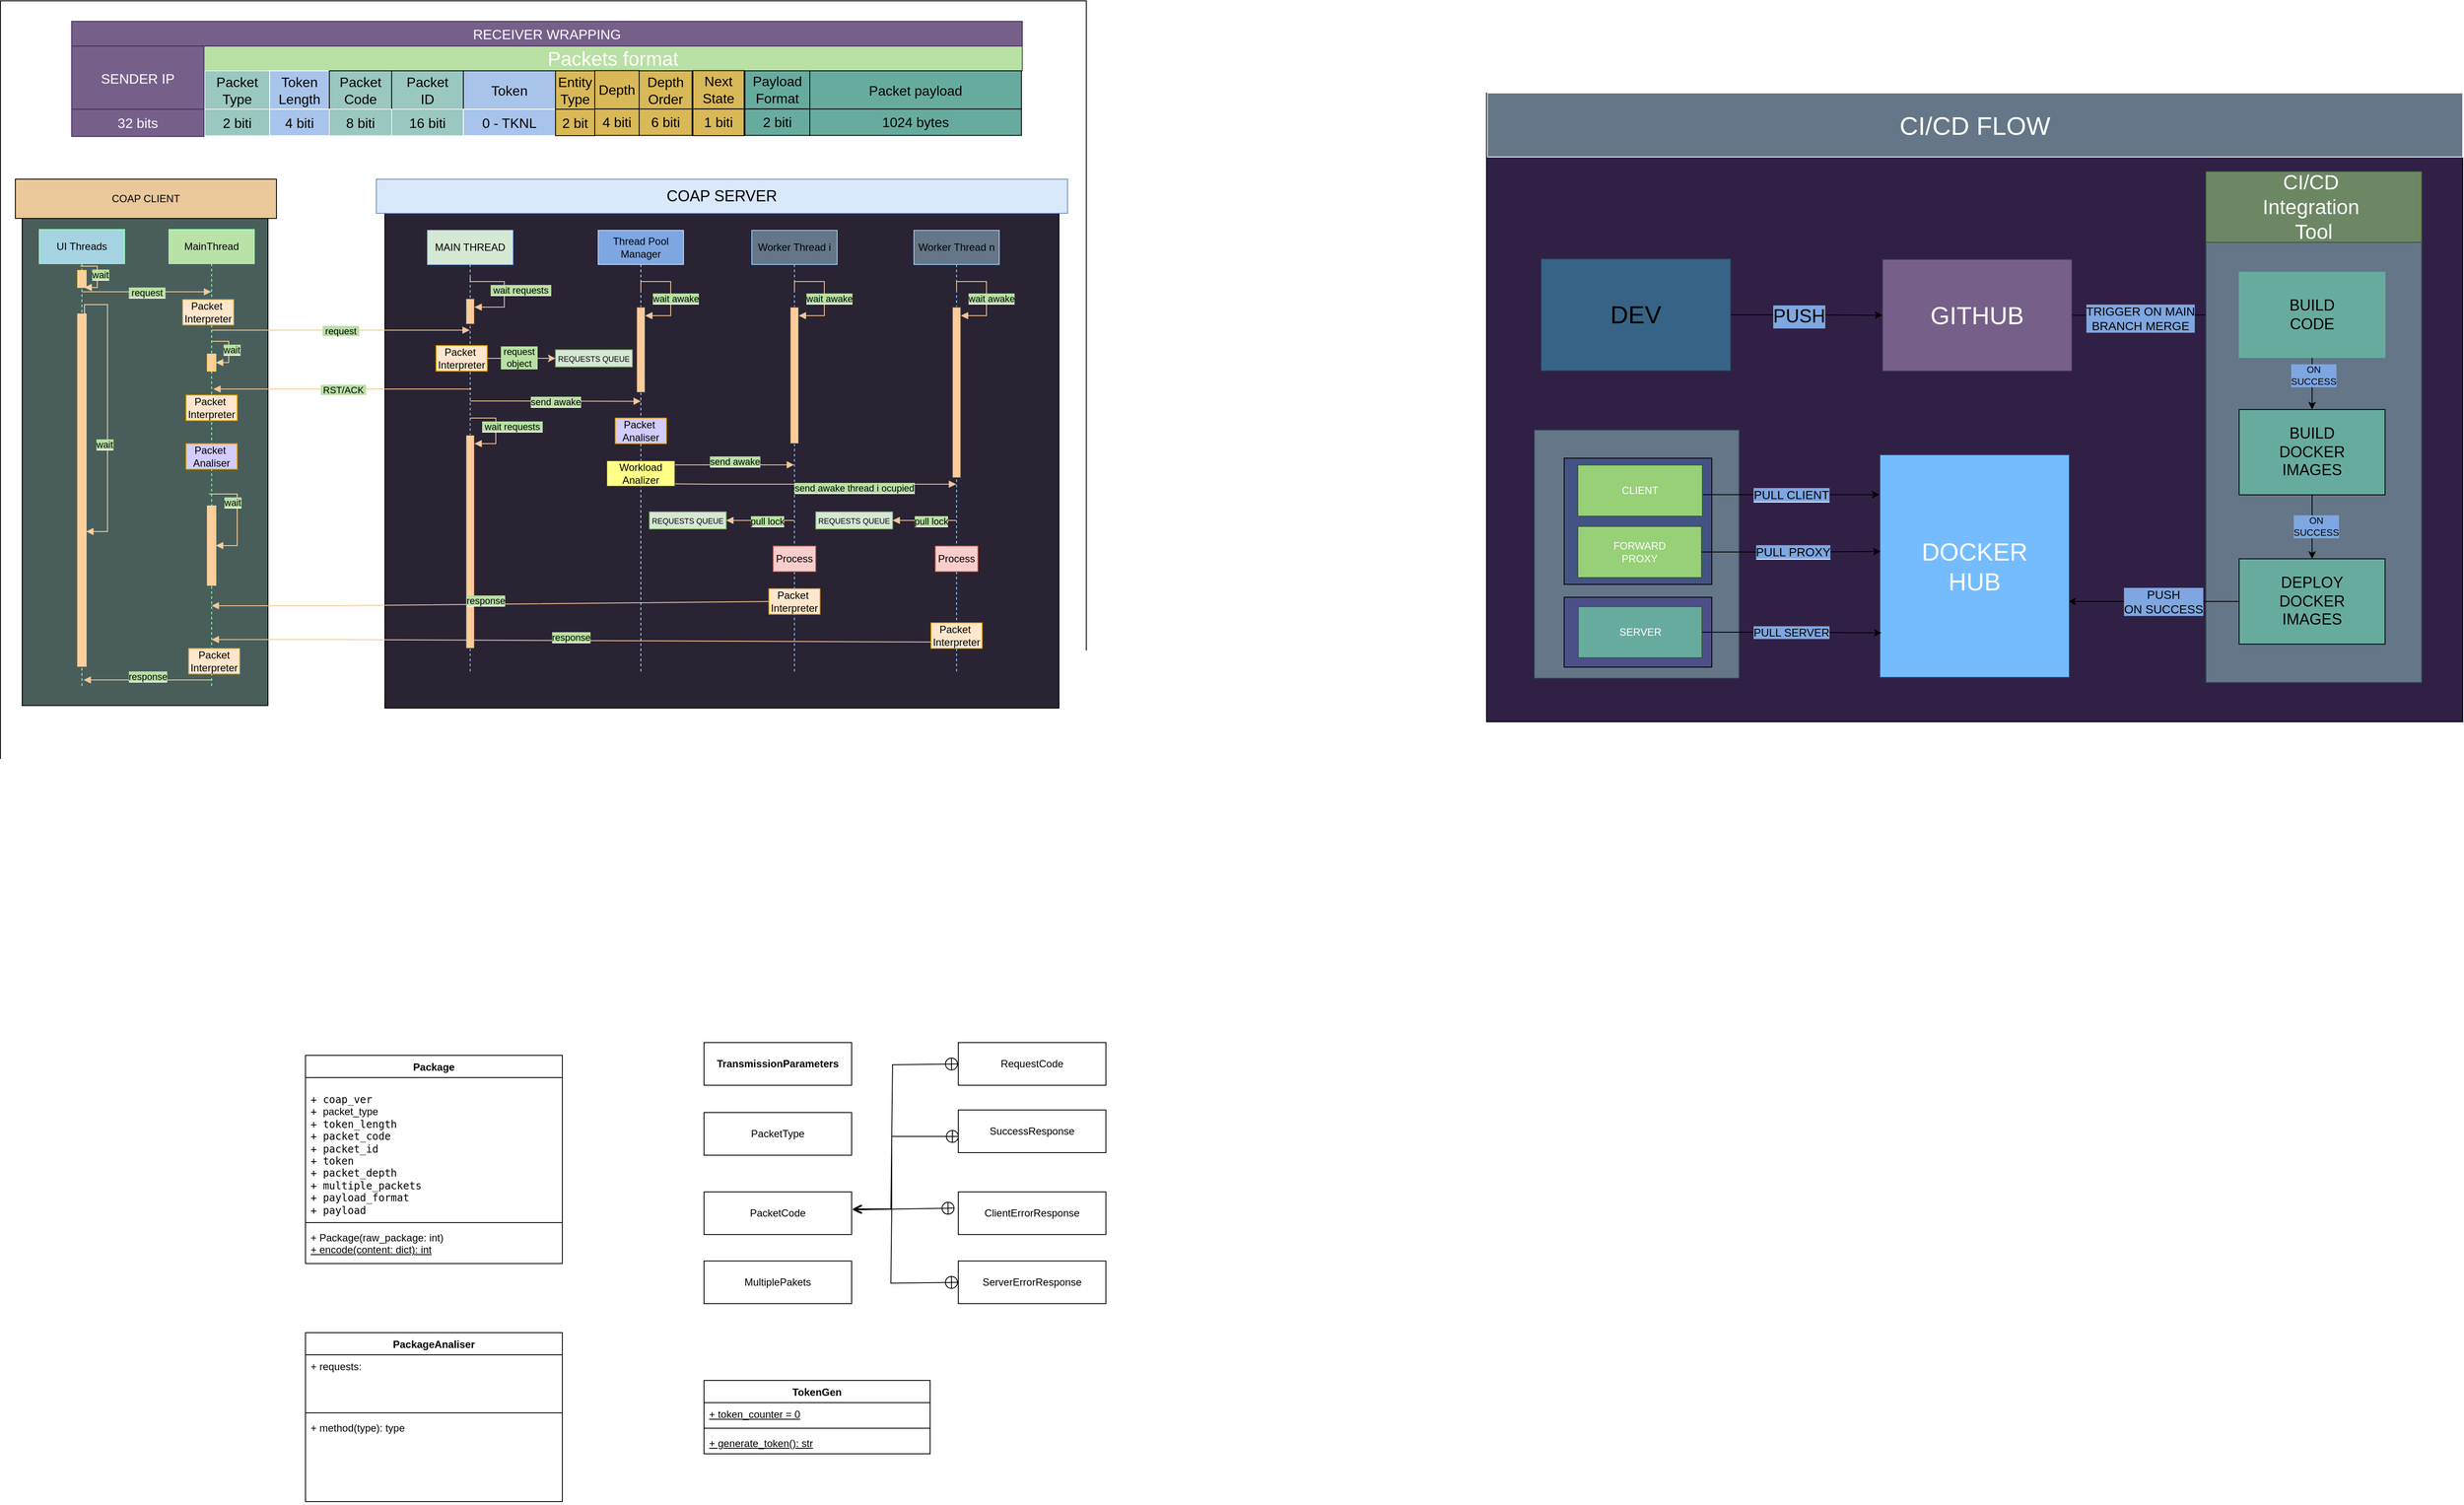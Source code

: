 <mxfile version="22.1.2" type="device">
  <diagram name="Page-1" id="2YBvvXClWsGukQMizWep">
    <mxGraphModel dx="2284" dy="1933" grid="0" gridSize="10" guides="1" tooltips="1" connect="1" arrows="1" fold="1" page="1" pageScale="1" pageWidth="850" pageHeight="1100" math="0" shadow="0">
      <root>
        <mxCell id="0" />
        <mxCell id="1" parent="0" />
        <mxCell id="6kbEfd7pB--qjmriXDOf-19" value="" style="rounded=0;whiteSpace=wrap;html=1;" parent="1" vertex="1">
          <mxGeometry x="-314.5" y="-96" width="1272.5" height="889" as="geometry" />
        </mxCell>
        <mxCell id="bfkDFO_SThVbLGaq-HxU-64" value="" style="html=1;whiteSpace=wrap;fillColor=#495E5B;" parent="1" vertex="1">
          <mxGeometry x="-289" y="153" width="288" height="577" as="geometry" />
        </mxCell>
        <mxCell id="bfkDFO_SThVbLGaq-HxU-4" value="" style="rounded=0;whiteSpace=wrap;html=1;fillColor=#2A2333;strokeColor=default;" parent="1" vertex="1">
          <mxGeometry x="136" y="113" width="790" height="620" as="geometry" />
        </mxCell>
        <mxCell id="bfkDFO_SThVbLGaq-HxU-5" value="&lt;font color=&quot;#030303&quot; style=&quot;font-size: 18px;&quot;&gt;COAP SERVER&lt;/font&gt;" style="rounded=0;whiteSpace=wrap;html=1;fillColor=#dae8fc;strokeColor=#6c8ebf;" parent="1" vertex="1">
          <mxGeometry x="126" y="113" width="810" height="40" as="geometry" />
        </mxCell>
        <mxCell id="bfkDFO_SThVbLGaq-HxU-9" value="MAIN THREAD" style="shape=umlLifeline;perimeter=lifelinePerimeter;whiteSpace=wrap;html=1;container=1;dropTarget=0;collapsible=0;recursiveResize=0;outlineConnect=0;portConstraint=eastwest;newEdgeStyle={&quot;curved&quot;:0,&quot;rounded&quot;:0};fillColor=#D5E8D4;strokeColor=#95CCFF;fontColor=#000000;" parent="1" vertex="1">
          <mxGeometry x="186" y="173" width="100" height="520" as="geometry" />
        </mxCell>
        <mxCell id="bfkDFO_SThVbLGaq-HxU-12" value="" style="html=1;points=[[0,0,0,0,5],[0,1,0,0,-5],[1,0,0,0,5],[1,1,0,0,-5]];perimeter=orthogonalPerimeter;outlineConnect=0;targetShapes=umlLifeline;portConstraint=eastwest;newEdgeStyle={&quot;curved&quot;:0,&quot;rounded&quot;:0};fillColor=#ffcc99;strokeColor=#36393d;" parent="bfkDFO_SThVbLGaq-HxU-9" vertex="1">
          <mxGeometry x="45" y="80" width="10" height="30" as="geometry" />
        </mxCell>
        <mxCell id="bfkDFO_SThVbLGaq-HxU-13" value="&lt;span style=&quot;background-color: rgb(185, 224, 165);&quot;&gt;&lt;font color=&quot;#000000&quot;&gt;&amp;nbsp;wait requests&amp;nbsp;&lt;/font&gt;&lt;/span&gt;" style="html=1;align=left;spacingLeft=2;endArrow=block;rounded=0;edgeStyle=orthogonalEdgeStyle;curved=0;rounded=0;exitX=0.5;exitY=0.105;exitDx=0;exitDy=0;exitPerimeter=0;strokeColor=#F0C89A;" parent="bfkDFO_SThVbLGaq-HxU-9" source="bfkDFO_SThVbLGaq-HxU-9" target="bfkDFO_SThVbLGaq-HxU-12" edge="1">
          <mxGeometry x="-0.54" y="-10" relative="1" as="geometry">
            <mxPoint x="60" y="60" as="sourcePoint" />
            <Array as="points">
              <mxPoint x="90" y="60" />
              <mxPoint x="90" y="90" />
            </Array>
            <mxPoint as="offset" />
          </mxGeometry>
        </mxCell>
        <mxCell id="bfkDFO_SThVbLGaq-HxU-59" value="" style="html=1;points=[[0,0,0,0,5],[0,1,0,0,-5],[1,0,0,0,5],[1,1,0,0,-5]];perimeter=orthogonalPerimeter;outlineConnect=0;targetShapes=umlLifeline;portConstraint=eastwest;newEdgeStyle={&quot;curved&quot;:0,&quot;rounded&quot;:0};fillColor=#ffcc99;strokeColor=#36393d;" parent="bfkDFO_SThVbLGaq-HxU-9" vertex="1">
          <mxGeometry x="45" y="240" width="10" height="250" as="geometry" />
        </mxCell>
        <mxCell id="bfkDFO_SThVbLGaq-HxU-60" value="&lt;span style=&quot;background-color: rgb(185, 224, 165);&quot;&gt;&lt;font color=&quot;#000000&quot;&gt;&amp;nbsp;wait requests&amp;nbsp;&lt;/font&gt;&lt;/span&gt;" style="html=1;align=left;spacingLeft=2;endArrow=block;rounded=0;edgeStyle=orthogonalEdgeStyle;curved=0;rounded=0;fillColor=#ffcc99;strokeColor=#F0C89A;" parent="bfkDFO_SThVbLGaq-HxU-9" target="bfkDFO_SThVbLGaq-HxU-59" edge="1">
          <mxGeometry x="-0.765" y="-10" relative="1" as="geometry">
            <mxPoint x="50" y="220" as="sourcePoint" />
            <Array as="points">
              <mxPoint x="80" y="250" />
            </Array>
            <mxPoint as="offset" />
          </mxGeometry>
        </mxCell>
        <mxCell id="bfkDFO_SThVbLGaq-HxU-15" value="&lt;font color=&quot;#000000&quot;&gt;MainThread&lt;/font&gt;" style="shape=umlLifeline;perimeter=lifelinePerimeter;whiteSpace=wrap;html=1;container=1;dropTarget=0;collapsible=0;recursiveResize=0;outlineConnect=0;portConstraint=eastwest;newEdgeStyle={&quot;curved&quot;:0,&quot;rounded&quot;:0};fillColor=#b9e2a6;strokeColor=#94ffb8;" parent="1" vertex="1">
          <mxGeometry x="-117" y="172" width="100" height="538" as="geometry" />
        </mxCell>
        <mxCell id="bfkDFO_SThVbLGaq-HxU-68" value="" style="html=1;points=[[0,0,0,0,5],[0,1,0,0,-5],[1,0,0,0,5],[1,1,0,0,-5]];perimeter=orthogonalPerimeter;outlineConnect=0;targetShapes=umlLifeline;portConstraint=eastwest;newEdgeStyle={&quot;curved&quot;:0,&quot;rounded&quot;:0};strokeColor=#fccf9b;fillColor=#fccf9b;" parent="bfkDFO_SThVbLGaq-HxU-15" vertex="1">
          <mxGeometry x="45" y="324" width="10" height="93" as="geometry" />
        </mxCell>
        <mxCell id="bfkDFO_SThVbLGaq-HxU-69" value="&lt;span style=&quot;background-color: rgb(185, 224, 165);&quot;&gt;&lt;font color=&quot;#000000&quot;&gt;wait&lt;/font&gt;&lt;/span&gt;" style="html=1;align=left;spacingLeft=2;endArrow=block;rounded=0;edgeStyle=orthogonalEdgeStyle;curved=0;rounded=0;strokeColor=#fccf9b;" parent="bfkDFO_SThVbLGaq-HxU-15" target="bfkDFO_SThVbLGaq-HxU-68" edge="1">
          <mxGeometry x="-0.765" y="-10" relative="1" as="geometry">
            <mxPoint x="47" y="310" as="sourcePoint" />
            <Array as="points">
              <mxPoint x="50" y="310" />
              <mxPoint x="80" y="310" />
              <mxPoint x="80" y="410" />
            </Array>
            <mxPoint as="offset" />
          </mxGeometry>
        </mxCell>
        <mxCell id="bfkDFO_SThVbLGaq-HxU-16" value="&lt;span style=&quot;background-color: rgb(185, 224, 165);&quot;&gt;&lt;font color=&quot;#000000&quot;&gt;&amp;nbsp;request&amp;nbsp;&lt;/font&gt;&lt;/span&gt;" style="html=1;verticalAlign=bottom;endArrow=block;curved=0;rounded=0;strokeColor=#F0C89A;" parent="1" edge="1">
          <mxGeometry x="0.002" y="-10" width="80" relative="1" as="geometry">
            <mxPoint x="-67.553" y="290" as="sourcePoint" />
            <mxPoint x="235.5" y="290" as="targetPoint" />
            <Array as="points">
              <mxPoint x="-1" y="290" />
              <mxPoint x="39" y="290" />
            </Array>
            <mxPoint as="offset" />
          </mxGeometry>
        </mxCell>
        <mxCell id="bfkDFO_SThVbLGaq-HxU-18" value="&lt;font style=&quot;font-size: 9px;&quot;&gt;REQUESTS QUEUE&lt;/font&gt;" style="rounded=0;whiteSpace=wrap;html=1;fillColor=#d5e8d4;strokeColor=#82b366;fontColor=#000000;" parent="1" vertex="1">
          <mxGeometry x="336" y="313" width="90" height="20" as="geometry" />
        </mxCell>
        <mxCell id="bfkDFO_SThVbLGaq-HxU-21" value="&lt;font color=&quot;#000000&quot;&gt;Thread Pool&lt;br&gt;Manager&lt;/font&gt;" style="shape=umlLifeline;perimeter=lifelinePerimeter;whiteSpace=wrap;html=1;container=1;dropTarget=0;collapsible=0;recursiveResize=0;outlineConnect=0;portConstraint=eastwest;newEdgeStyle={&quot;curved&quot;:0,&quot;rounded&quot;:0};fillColor=#7EA6E0;fontColor=#ffffff;strokeColor=#bdd8ff;" parent="1" vertex="1">
          <mxGeometry x="386" y="173" width="100" height="520" as="geometry" />
        </mxCell>
        <mxCell id="bfkDFO_SThVbLGaq-HxU-24" value="" style="html=1;points=[[0,0,0,0,5],[0,1,0,0,-5],[1,0,0,0,5],[1,1,0,0,-5]];perimeter=orthogonalPerimeter;outlineConnect=0;targetShapes=umlLifeline;portConstraint=eastwest;newEdgeStyle={&quot;curved&quot;:0,&quot;rounded&quot;:0};fillColor=#ffcc99;strokeColor=#36393d;" parent="bfkDFO_SThVbLGaq-HxU-21" vertex="1">
          <mxGeometry x="45" y="90" width="10" height="100" as="geometry" />
        </mxCell>
        <mxCell id="bfkDFO_SThVbLGaq-HxU-25" value="&lt;font style=&quot;background-color: rgb(185, 224, 165);&quot; color=&quot;#000000&quot;&gt;wait awake&lt;/font&gt;" style="html=1;align=left;spacingLeft=2;endArrow=block;rounded=0;edgeStyle=orthogonalEdgeStyle;curved=0;rounded=0;fillColor=#ffcc99;strokeColor=#F0C89A;" parent="bfkDFO_SThVbLGaq-HxU-21" target="bfkDFO_SThVbLGaq-HxU-24" edge="1">
          <mxGeometry x="-1" y="-14" relative="1" as="geometry">
            <mxPoint x="50" y="70" as="sourcePoint" />
            <Array as="points">
              <mxPoint x="50" y="60" />
              <mxPoint x="85" y="60" />
              <mxPoint x="85" y="100" />
            </Array>
            <mxPoint x="-4" y="10" as="offset" />
          </mxGeometry>
        </mxCell>
        <mxCell id="bfkDFO_SThVbLGaq-HxU-23" value="&lt;span style=&quot;background-color: rgb(185, 224, 165);&quot;&gt;&lt;font color=&quot;#000000&quot;&gt;send awake&lt;/font&gt;&lt;/span&gt;" style="html=1;verticalAlign=bottom;endArrow=block;rounded=0;entryX=0.5;entryY=0.306;entryDx=0;entryDy=0;entryPerimeter=0;fillColor=#ffcc99;strokeColor=#F0C89A;" parent="1" edge="1">
          <mxGeometry x="0.001" y="-10" width="80" relative="1" as="geometry">
            <mxPoint x="235.929" y="373" as="sourcePoint" />
            <mxPoint x="436" y="373.36" as="targetPoint" />
            <Array as="points">
              <mxPoint x="276" y="373" />
            </Array>
            <mxPoint as="offset" />
          </mxGeometry>
        </mxCell>
        <mxCell id="bfkDFO_SThVbLGaq-HxU-27" value="Workload&lt;br&gt;Analizer" style="html=1;whiteSpace=wrap;fillColor=#ffff88;strokeColor=#36393d;fontColor=#000000;" parent="1" vertex="1">
          <mxGeometry x="396" y="443" width="80" height="30" as="geometry" />
        </mxCell>
        <mxCell id="bfkDFO_SThVbLGaq-HxU-28" value="&lt;font color=&quot;#000000&quot;&gt;Worker Thread i&lt;/font&gt;" style="shape=umlLifeline;perimeter=lifelinePerimeter;whiteSpace=wrap;html=1;container=1;dropTarget=0;collapsible=0;recursiveResize=0;outlineConnect=0;portConstraint=eastwest;newEdgeStyle={&quot;curved&quot;:0,&quot;rounded&quot;:0};fillColor=#647687;fontColor=#ffffff;strokeColor=#95CCFF;" parent="1" vertex="1">
          <mxGeometry x="566" y="173" width="100" height="520" as="geometry" />
        </mxCell>
        <mxCell id="bfkDFO_SThVbLGaq-HxU-33" value="" style="html=1;points=[[0,0,0,0,5],[0,1,0,0,-5],[1,0,0,0,5],[1,1,0,0,-5]];perimeter=orthogonalPerimeter;outlineConnect=0;targetShapes=umlLifeline;portConstraint=eastwest;newEdgeStyle={&quot;curved&quot;:0,&quot;rounded&quot;:0};fillColor=#ffcc99;strokeColor=#36393d;" parent="bfkDFO_SThVbLGaq-HxU-28" vertex="1">
          <mxGeometry x="45" y="90" width="10" height="160" as="geometry" />
        </mxCell>
        <mxCell id="bfkDFO_SThVbLGaq-HxU-34" value="&lt;font style=&quot;background-color: rgb(185, 224, 165);&quot; color=&quot;#000000&quot;&gt;wait awake&lt;/font&gt;" style="html=1;align=left;spacingLeft=2;endArrow=block;rounded=0;edgeStyle=orthogonalEdgeStyle;curved=0;rounded=0;strokeColor=#F0C89A;" parent="bfkDFO_SThVbLGaq-HxU-28" target="bfkDFO_SThVbLGaq-HxU-33" edge="1">
          <mxGeometry x="-1" y="-14" relative="1" as="geometry">
            <mxPoint x="50" y="70" as="sourcePoint" />
            <Array as="points">
              <mxPoint x="50" y="70" />
              <mxPoint x="50" y="60" />
              <mxPoint x="85" y="60" />
              <mxPoint x="85" y="100" />
            </Array>
            <mxPoint x="-4" y="10" as="offset" />
          </mxGeometry>
        </mxCell>
        <mxCell id="bfkDFO_SThVbLGaq-HxU-31" value="&lt;font style=&quot;background-color: rgb(185, 224, 165);&quot; color=&quot;#000000&quot;&gt;send awake&lt;/font&gt;" style="html=1;verticalAlign=bottom;endArrow=block;curved=0;rounded=0;strokeColor=#F0C89A;" parent="1" edge="1">
          <mxGeometry x="0.006" y="-5" width="80" relative="1" as="geometry">
            <mxPoint x="476" y="447.82" as="sourcePoint" />
            <mxPoint x="615.5" y="447.82" as="targetPoint" />
            <Array as="points">
              <mxPoint x="506" y="447.82" />
              <mxPoint x="596" y="447.82" />
            </Array>
            <mxPoint as="offset" />
          </mxGeometry>
        </mxCell>
        <mxCell id="bfkDFO_SThVbLGaq-HxU-32" value="&lt;font style=&quot;font-size: 9px;&quot;&gt;REQUESTS QUEUE&lt;/font&gt;" style="rounded=0;whiteSpace=wrap;html=1;fillColor=#d5e8d4;strokeColor=#82b366;fontColor=#000000;" parent="1" vertex="1">
          <mxGeometry x="446" y="503" width="90" height="20" as="geometry" />
        </mxCell>
        <mxCell id="bfkDFO_SThVbLGaq-HxU-35" value="&lt;font style=&quot;background-color: rgb(185, 224, 165);&quot; color=&quot;#000000&quot;&gt;pull lock&lt;/font&gt;" style="html=1;verticalAlign=bottom;endArrow=block;curved=0;rounded=0;entryX=1;entryY=0.5;entryDx=0;entryDy=0;strokeColor=#F0C89A;" parent="1" source="bfkDFO_SThVbLGaq-HxU-28" target="bfkDFO_SThVbLGaq-HxU-32" edge="1">
          <mxGeometry x="-0.212" y="10" width="80" relative="1" as="geometry">
            <mxPoint x="346" y="403" as="sourcePoint" />
            <mxPoint x="426" y="403" as="targetPoint" />
            <mxPoint as="offset" />
          </mxGeometry>
        </mxCell>
        <mxCell id="bfkDFO_SThVbLGaq-HxU-36" value="Process" style="html=1;whiteSpace=wrap;fillColor=#f8cecc;strokeColor=#b85450;fontColor=#000000;" parent="1" vertex="1">
          <mxGeometry x="591" y="543" width="50" height="30" as="geometry" />
        </mxCell>
        <mxCell id="bfkDFO_SThVbLGaq-HxU-38" value="" style="edgeStyle=orthogonalEdgeStyle;rounded=0;orthogonalLoop=1;jettySize=auto;html=1;strokeColor=#F0C89A;exitX=1;exitY=0.5;exitDx=0;exitDy=0;" parent="1" source="bfkDFO_SThVbLGaq-HxU-56" target="bfkDFO_SThVbLGaq-HxU-18" edge="1">
          <mxGeometry relative="1" as="geometry">
            <mxPoint x="266" y="323" as="sourcePoint" />
          </mxGeometry>
        </mxCell>
        <mxCell id="bfkDFO_SThVbLGaq-HxU-39" value="&amp;nbsp;request&amp;nbsp;&lt;br&gt;&lt;span style=&quot;&quot;&gt;object&lt;/span&gt;" style="edgeLabel;html=1;align=center;verticalAlign=middle;resizable=0;points=[];labelBackgroundColor=#B9E0A5;fontColor=#000000;" parent="bfkDFO_SThVbLGaq-HxU-38" vertex="1" connectable="0">
          <mxGeometry x="-0.092" y="1" relative="1" as="geometry">
            <mxPoint as="offset" />
          </mxGeometry>
        </mxCell>
        <mxCell id="bfkDFO_SThVbLGaq-HxU-40" value="&lt;span style=&quot;background-color: rgb(185, 224, 165);&quot;&gt;&lt;font color=&quot;#000000&quot;&gt;&amp;nbsp;RST/ACK&amp;nbsp;&lt;/font&gt;&lt;/span&gt;" style="html=1;verticalAlign=bottom;endArrow=block;curved=0;rounded=0;strokeColor=#F0C89A;" parent="1" edge="1">
          <mxGeometry x="-0.004" y="10" width="80" relative="1" as="geometry">
            <mxPoint x="237.5" y="359" as="sourcePoint" />
            <mxPoint x="-65" y="359" as="targetPoint" />
            <mxPoint as="offset" />
          </mxGeometry>
        </mxCell>
        <mxCell id="bfkDFO_SThVbLGaq-HxU-45" value="&lt;span style=&quot;background-color: rgb(185, 224, 165);&quot;&gt;&lt;font color=&quot;#000000&quot;&gt;response&lt;/font&gt;&lt;/span&gt;" style="html=1;verticalAlign=bottom;endArrow=block;curved=0;rounded=0;exitX=0;exitY=0.5;exitDx=0;exitDy=0;strokeColor=#F0C89A;" parent="1" source="bfkDFO_SThVbLGaq-HxU-55" target="bfkDFO_SThVbLGaq-HxU-15" edge="1">
          <mxGeometry x="0.018" y="5" width="80" relative="1" as="geometry">
            <mxPoint x="558.5" y="608" as="sourcePoint" />
            <mxPoint x="-60" y="613" as="targetPoint" />
            <Array as="points">
              <mxPoint x="79" y="613" />
            </Array>
            <mxPoint as="offset" />
          </mxGeometry>
        </mxCell>
        <mxCell id="bfkDFO_SThVbLGaq-HxU-46" value="Worker Thread n" style="shape=umlLifeline;perimeter=lifelinePerimeter;whiteSpace=wrap;html=1;container=1;dropTarget=0;collapsible=0;recursiveResize=0;outlineConnect=0;portConstraint=eastwest;newEdgeStyle={&quot;curved&quot;:0,&quot;rounded&quot;:0};fillColor=#647687;fontColor=#000000;strokeColor=#95CBFF;" parent="1" vertex="1">
          <mxGeometry x="756" y="173" width="100" height="520" as="geometry" />
        </mxCell>
        <mxCell id="bfkDFO_SThVbLGaq-HxU-47" value="" style="html=1;points=[[0,0,0,0,5],[0,1,0,0,-5],[1,0,0,0,5],[1,1,0,0,-5]];perimeter=orthogonalPerimeter;outlineConnect=0;targetShapes=umlLifeline;portConstraint=eastwest;newEdgeStyle={&quot;curved&quot;:0,&quot;rounded&quot;:0};fillColor=#ffcc99;strokeColor=#36393d;" parent="bfkDFO_SThVbLGaq-HxU-46" vertex="1">
          <mxGeometry x="45" y="90" width="10" height="200" as="geometry" />
        </mxCell>
        <mxCell id="bfkDFO_SThVbLGaq-HxU-48" value="&lt;font style=&quot;background-color: rgb(185, 224, 165);&quot; color=&quot;#000000&quot;&gt;wait awake&lt;/font&gt;" style="html=1;align=left;spacingLeft=2;endArrow=block;rounded=0;edgeStyle=orthogonalEdgeStyle;curved=0;rounded=0;strokeColor=#F0C89A;" parent="bfkDFO_SThVbLGaq-HxU-46" target="bfkDFO_SThVbLGaq-HxU-47" edge="1">
          <mxGeometry x="-1" y="-14" relative="1" as="geometry">
            <mxPoint x="50" y="70" as="sourcePoint" />
            <Array as="points">
              <mxPoint x="50" y="70" />
              <mxPoint x="50" y="60" />
              <mxPoint x="85" y="60" />
              <mxPoint x="85" y="100" />
            </Array>
            <mxPoint x="-4" y="10" as="offset" />
          </mxGeometry>
        </mxCell>
        <mxCell id="bfkDFO_SThVbLGaq-HxU-49" value="&lt;span style=&quot;background-color: rgb(185, 224, 165);&quot;&gt;&lt;font color=&quot;#000000&quot;&gt;pull lock&lt;/font&gt;&lt;/span&gt;" style="html=1;verticalAlign=bottom;endArrow=block;curved=0;rounded=0;entryX=1;entryY=0.5;entryDx=0;entryDy=0;strokeColor=#F0C89A;" parent="1" source="bfkDFO_SThVbLGaq-HxU-46" target="bfkDFO_SThVbLGaq-HxU-52" edge="1">
          <mxGeometry x="-0.212" y="10" width="80" relative="1" as="geometry">
            <mxPoint x="536" y="403" as="sourcePoint" />
            <mxPoint x="756" y="513" as="targetPoint" />
            <mxPoint as="offset" />
          </mxGeometry>
        </mxCell>
        <mxCell id="bfkDFO_SThVbLGaq-HxU-51" value="Packet&amp;nbsp;&lt;br&gt;Interpreter" style="html=1;whiteSpace=wrap;fillColor=#ffe6cc;strokeColor=#d79b00;fontColor=#000000;" parent="1" vertex="1">
          <mxGeometry x="776" y="633" width="60" height="30" as="geometry" />
        </mxCell>
        <mxCell id="bfkDFO_SThVbLGaq-HxU-52" value="&lt;font style=&quot;font-size: 9px;&quot;&gt;REQUESTS QUEUE&lt;/font&gt;" style="rounded=0;whiteSpace=wrap;html=1;fillColor=#d5e8d4;strokeColor=#82b366;fontColor=#000000;" parent="1" vertex="1">
          <mxGeometry x="641" y="503" width="90" height="20" as="geometry" />
        </mxCell>
        <mxCell id="bfkDFO_SThVbLGaq-HxU-53" value="&lt;span style=&quot;background-color: rgb(185, 224, 165);&quot;&gt;&lt;font color=&quot;#000000&quot;&gt;response&lt;/font&gt;&lt;/span&gt;" style="html=1;verticalAlign=bottom;endArrow=block;curved=0;rounded=0;strokeColor=#F0C89A;exitX=0;exitY=0.75;exitDx=0;exitDy=0;" parent="1" source="bfkDFO_SThVbLGaq-HxU-51" target="bfkDFO_SThVbLGaq-HxU-15" edge="1">
          <mxGeometry y="5" width="80" relative="1" as="geometry">
            <mxPoint x="719" y="653" as="sourcePoint" />
            <mxPoint x="-58" y="653" as="targetPoint" />
            <Array as="points">
              <mxPoint x="79.5" y="652.62" />
            </Array>
            <mxPoint as="offset" />
          </mxGeometry>
        </mxCell>
        <mxCell id="bfkDFO_SThVbLGaq-HxU-54" value="&lt;span style=&quot;background-color: rgb(185, 224, 165);&quot;&gt;&lt;font color=&quot;#000000&quot;&gt;send awake thread i ocupied&lt;/font&gt;&lt;/span&gt;" style="html=1;verticalAlign=bottom;endArrow=block;curved=0;rounded=0;exitX=1.002;exitY=0.905;exitDx=0;exitDy=0;exitPerimeter=0;strokeColor=#F0C89A;" parent="1" source="bfkDFO_SThVbLGaq-HxU-27" edge="1">
          <mxGeometry x="0.274" y="-13" width="80" relative="1" as="geometry">
            <mxPoint x="486" y="471" as="sourcePoint" />
            <mxPoint x="805.5" y="470.5" as="targetPoint" />
            <Array as="points">
              <mxPoint x="516" y="470.5" />
              <mxPoint x="556" y="470.5" />
              <mxPoint x="606" y="470.5" />
            </Array>
            <mxPoint as="offset" />
          </mxGeometry>
        </mxCell>
        <mxCell id="bfkDFO_SThVbLGaq-HxU-55" value="Packet&amp;nbsp;&lt;br&gt;Interpreter" style="html=1;whiteSpace=wrap;fillColor=#ffe6cc;strokeColor=#d79b00;fontColor=#000000;" parent="1" vertex="1">
          <mxGeometry x="586" y="593" width="60" height="30" as="geometry" />
        </mxCell>
        <mxCell id="bfkDFO_SThVbLGaq-HxU-56" value="Packet&amp;nbsp;&lt;br&gt;Interpreter" style="html=1;whiteSpace=wrap;fillColor=#ffe6cc;strokeColor=#d79b00;fontColor=#000000;" parent="1" vertex="1">
          <mxGeometry x="196" y="308" width="60" height="30" as="geometry" />
        </mxCell>
        <mxCell id="bfkDFO_SThVbLGaq-HxU-57" value="Process" style="html=1;whiteSpace=wrap;fillColor=#f8cecc;strokeColor=#b85450;fontColor=#000000;" parent="1" vertex="1">
          <mxGeometry x="781" y="543" width="50" height="30" as="geometry" />
        </mxCell>
        <mxCell id="bfkDFO_SThVbLGaq-HxU-65" value="" style="html=1;points=[[0,0,0,0,5],[0,1,0,0,-5],[1,0,0,0,5],[1,1,0,0,-5]];perimeter=orthogonalPerimeter;outlineConnect=0;targetShapes=umlLifeline;portConstraint=eastwest;newEdgeStyle={&quot;curved&quot;:0,&quot;rounded&quot;:0};strokeColor=#FFD966;fillColor=#fccf9b;" parent="1" vertex="1">
          <mxGeometry x="-72" y="318" width="10" height="20" as="geometry" />
        </mxCell>
        <mxCell id="bfkDFO_SThVbLGaq-HxU-66" value="&lt;font style=&quot;background-color: rgb(185, 224, 165);&quot; color=&quot;#000000&quot;&gt;wait&lt;/font&gt;" style="html=1;align=left;spacingLeft=2;endArrow=block;rounded=0;edgeStyle=orthogonalEdgeStyle;curved=0;rounded=0;strokeColor=#f9d29d;" parent="1" target="bfkDFO_SThVbLGaq-HxU-65" edge="1">
          <mxGeometry y="-10" relative="1" as="geometry">
            <mxPoint x="-67" y="303" as="sourcePoint" />
            <Array as="points">
              <mxPoint x="-47" y="303" />
              <mxPoint x="-47" y="328" />
            </Array>
            <mxPoint as="offset" />
          </mxGeometry>
        </mxCell>
        <mxCell id="NXG5TVBwu8Oyc2Any5oV-1" value="&lt;font style=&quot;font-size: 23px;&quot;&gt;Packets format&lt;/font&gt;" style="rounded=0;whiteSpace=wrap;html=1;fillColor=#B9E0A5;strokeColor=#3A5431;fontColor=#ffffff;fontSize=16;" parent="1" vertex="1">
          <mxGeometry x="-76" y="-43" width="959" height="29" as="geometry" />
        </mxCell>
        <mxCell id="NXG5TVBwu8Oyc2Any5oV-2" value="Packet&lt;br style=&quot;font-size: 16px;&quot;&gt;Type" style="rounded=0;whiteSpace=wrap;html=1;fillColor=#9AC7BF;strokeColor=#F0F0F0;fontSize=16;" parent="1" vertex="1">
          <mxGeometry x="-75" y="-14" width="76" height="45" as="geometry" />
        </mxCell>
        <mxCell id="NXG5TVBwu8Oyc2Any5oV-3" value="Token&lt;br style=&quot;font-size: 16px;&quot;&gt;Length" style="rounded=0;whiteSpace=wrap;html=1;strokeColor=#FFFFFF;fillColor=#A9C4EB;fontSize=16;" parent="1" vertex="1">
          <mxGeometry x="1" y="-14" width="70" height="45" as="geometry" />
        </mxCell>
        <mxCell id="NXG5TVBwu8Oyc2Any5oV-4" value="Packet&lt;br style=&quot;font-size: 16px;&quot;&gt;Code" style="rounded=0;whiteSpace=wrap;html=1;fillColor=#9AC7BF;fontSize=16;" parent="1" vertex="1">
          <mxGeometry x="71" y="-14" width="73" height="45" as="geometry" />
        </mxCell>
        <mxCell id="NXG5TVBwu8Oyc2Any5oV-5" value="Packet&lt;br&gt;ID" style="rounded=0;whiteSpace=wrap;html=1;fillColor=#9AC7BF;fontSize=16;" parent="1" vertex="1">
          <mxGeometry x="144" y="-14" width="84" height="45" as="geometry" />
        </mxCell>
        <mxCell id="NXG5TVBwu8Oyc2Any5oV-6" value="Token" style="rounded=0;whiteSpace=wrap;html=1;fillColor=#A9C4EB;fontSize=16;" parent="1" vertex="1">
          <mxGeometry x="228" y="-14" width="108" height="45" as="geometry" />
        </mxCell>
        <mxCell id="NXG5TVBwu8Oyc2Any5oV-8" value="Payload&lt;br&gt;Format" style="rounded=0;whiteSpace=wrap;html=1;fillColor=#67AB9F;fontSize=16;" parent="1" vertex="1">
          <mxGeometry x="558" y="-14" width="76" height="44.75" as="geometry" />
        </mxCell>
        <mxCell id="NXG5TVBwu8Oyc2Any5oV-9" value="Packet payload" style="rounded=0;whiteSpace=wrap;html=1;fillColor=#67AB9F;fontSize=16;" parent="1" vertex="1">
          <mxGeometry x="634" y="-14" width="248" height="45" as="geometry" />
        </mxCell>
        <mxCell id="NXG5TVBwu8Oyc2Any5oV-10" value="2 biti" style="rounded=0;whiteSpace=wrap;html=1;fillColor=#9AC7BF;strokeColor=#F0F0F0;fontSize=16;" parent="1" vertex="1">
          <mxGeometry x="-75" y="31" width="76" height="31" as="geometry" />
        </mxCell>
        <mxCell id="NXG5TVBwu8Oyc2Any5oV-11" value="4 biti" style="rounded=0;whiteSpace=wrap;html=1;strokeColor=#FFFFFF;fillColor=#A9C4EB;fontSize=16;" parent="1" vertex="1">
          <mxGeometry x="1" y="31" width="70" height="31" as="geometry" />
        </mxCell>
        <mxCell id="NXG5TVBwu8Oyc2Any5oV-12" value="8 biti" style="rounded=0;whiteSpace=wrap;html=1;fillColor=#9AC7BF;strokeColor=#F0F0F0;fontSize=16;" parent="1" vertex="1">
          <mxGeometry x="71" y="31" width="73" height="31" as="geometry" />
        </mxCell>
        <mxCell id="NXG5TVBwu8Oyc2Any5oV-13" value="16 biti" style="rounded=0;whiteSpace=wrap;html=1;fillColor=#9AC7BF;strokeColor=#F0F0F0;fontSize=16;" parent="1" vertex="1">
          <mxGeometry x="144" y="31" width="84" height="31" as="geometry" />
        </mxCell>
        <mxCell id="NXG5TVBwu8Oyc2Any5oV-14" value="0 - TKNL" style="rounded=0;whiteSpace=wrap;html=1;strokeColor=#FFFFFF;fillColor=#A9C4EB;fontSize=16;" parent="1" vertex="1">
          <mxGeometry x="228" y="31" width="108" height="31" as="geometry" />
        </mxCell>
        <mxCell id="NXG5TVBwu8Oyc2Any5oV-15" value="2 bit" style="rounded=0;whiteSpace=wrap;html=1;fillColor=#D9B857;fontSize=16;" parent="1" vertex="1">
          <mxGeometry x="336" y="31" width="46" height="31" as="geometry" />
        </mxCell>
        <mxCell id="NXG5TVBwu8Oyc2Any5oV-16" value="2 biti" style="rounded=0;whiteSpace=wrap;html=1;fillColor=#67AB9F;fontSize=16;" parent="1" vertex="1">
          <mxGeometry x="558" y="30.75" width="76" height="31" as="geometry" />
        </mxCell>
        <mxCell id="NXG5TVBwu8Oyc2Any5oV-17" value="1024 bytes" style="rounded=0;whiteSpace=wrap;html=1;fillColor=#67AB9F;fontSize=16;" parent="1" vertex="1">
          <mxGeometry x="634" y="30.75" width="248" height="31" as="geometry" />
        </mxCell>
        <mxCell id="NXG5TVBwu8Oyc2Any5oV-19" value="Entity &lt;br&gt;Type" style="rounded=0;whiteSpace=wrap;html=1;fillColor=#D9B857;fontSize=16;" parent="1" vertex="1">
          <mxGeometry x="336" y="-14" width="46" height="45" as="geometry" />
        </mxCell>
        <mxCell id="6kbEfd7pB--qjmriXDOf-2" value="Packet&amp;nbsp;&lt;br&gt;Interpreter" style="html=1;whiteSpace=wrap;fillColor=#ffe6cc;strokeColor=#d79b00;fontColor=#000000;" parent="1" vertex="1">
          <mxGeometry x="-97" y="366" width="60" height="30" as="geometry" />
        </mxCell>
        <mxCell id="6kbEfd7pB--qjmriXDOf-3" value="Packet&amp;nbsp;&lt;br&gt;Analiser" style="html=1;whiteSpace=wrap;fillColor=#d2ccff;strokeColor=#d79b00;fontColor=#000000;" parent="1" vertex="1">
          <mxGeometry x="-97" y="423" width="60" height="30" as="geometry" />
        </mxCell>
        <mxCell id="6kbEfd7pB--qjmriXDOf-7" value="&lt;font color=&quot;#000000&quot;&gt;COAP CLIENT&lt;/font&gt;" style="rounded=0;whiteSpace=wrap;html=1;fillColor=#eac89a;" parent="1" vertex="1">
          <mxGeometry x="-297" y="113" width="306" height="46" as="geometry" />
        </mxCell>
        <mxCell id="6kbEfd7pB--qjmriXDOf-8" value="&lt;font color=&quot;#000000&quot;&gt;UI Threads&lt;/font&gt;" style="shape=umlLifeline;perimeter=lifelinePerimeter;whiteSpace=wrap;html=1;container=1;dropTarget=0;collapsible=0;recursiveResize=0;outlineConnect=0;portConstraint=eastwest;newEdgeStyle={&quot;curved&quot;:0,&quot;rounded&quot;:0};fillColor=#a6d3e2;strokeColor=#94ffb8;" parent="1" vertex="1">
          <mxGeometry x="-269" y="172" width="100" height="538" as="geometry" />
        </mxCell>
        <mxCell id="6kbEfd7pB--qjmriXDOf-9" value="" style="html=1;points=[[0,0,0,0,5],[0,1,0,0,-5],[1,0,0,0,5],[1,1,0,0,-5]];perimeter=orthogonalPerimeter;outlineConnect=0;targetShapes=umlLifeline;portConstraint=eastwest;newEdgeStyle={&quot;curved&quot;:0,&quot;rounded&quot;:0};strokeColor=#fccf9b;fillColor=#fccf9b;" parent="6kbEfd7pB--qjmriXDOf-8" vertex="1">
          <mxGeometry x="45" y="99" width="10" height="413" as="geometry" />
        </mxCell>
        <mxCell id="6kbEfd7pB--qjmriXDOf-10" value="&lt;span style=&quot;background-color: rgb(185, 224, 165);&quot;&gt;&lt;font color=&quot;#000000&quot;&gt;wait&lt;/font&gt;&lt;/span&gt;" style="html=1;align=left;spacingLeft=2;endArrow=block;rounded=0;edgeStyle=orthogonalEdgeStyle;curved=0;rounded=0;strokeColor=#fccf9b;" parent="6kbEfd7pB--qjmriXDOf-8" target="6kbEfd7pB--qjmriXDOf-9" edge="1">
          <mxGeometry x="-0.765" y="-10" relative="1" as="geometry">
            <mxPoint x="47" y="310" as="sourcePoint" />
            <Array as="points">
              <mxPoint x="53" y="310" />
              <mxPoint x="53" y="88" />
              <mxPoint x="80" y="88" />
              <mxPoint x="80" y="354" />
            </Array>
            <mxPoint as="offset" />
          </mxGeometry>
        </mxCell>
        <mxCell id="6kbEfd7pB--qjmriXDOf-11" value="Packet&amp;nbsp;&lt;br&gt;Interpreter" style="html=1;whiteSpace=wrap;fillColor=#ffe6cc;strokeColor=#d79b00;fontColor=#000000;" parent="1" vertex="1">
          <mxGeometry x="-101" y="254" width="60" height="30" as="geometry" />
        </mxCell>
        <mxCell id="6kbEfd7pB--qjmriXDOf-12" value="" style="html=1;points=[[0,0,0,0,5],[0,1,0,0,-5],[1,0,0,0,5],[1,1,0,0,-5]];perimeter=orthogonalPerimeter;outlineConnect=0;targetShapes=umlLifeline;portConstraint=eastwest;newEdgeStyle={&quot;curved&quot;:0,&quot;rounded&quot;:0};strokeColor=#FFD966;fillColor=#fccf9b;" parent="1" vertex="1">
          <mxGeometry x="-224" y="220" width="10" height="20" as="geometry" />
        </mxCell>
        <mxCell id="6kbEfd7pB--qjmriXDOf-13" value="&lt;font style=&quot;background-color: rgb(185, 224, 165);&quot; color=&quot;#000000&quot;&gt;wait&lt;/font&gt;" style="html=1;align=left;spacingLeft=2;endArrow=block;rounded=0;edgeStyle=orthogonalEdgeStyle;curved=0;rounded=0;strokeColor=#f9d29d;" parent="1" edge="1">
          <mxGeometry y="-10" relative="1" as="geometry">
            <mxPoint x="-221" y="214.97" as="sourcePoint" />
            <Array as="points">
              <mxPoint x="-201" y="214.97" />
              <mxPoint x="-201" y="239.97" />
            </Array>
            <mxPoint as="offset" />
            <mxPoint x="-216" y="239.97" as="targetPoint" />
          </mxGeometry>
        </mxCell>
        <mxCell id="6kbEfd7pB--qjmriXDOf-14" value="&lt;span style=&quot;background-color: rgb(185, 224, 165);&quot;&gt;&lt;font color=&quot;#000000&quot;&gt;&amp;nbsp;request&amp;nbsp;&lt;/font&gt;&lt;/span&gt;" style="html=1;verticalAlign=bottom;endArrow=block;curved=0;rounded=0;strokeColor=#F0C89A;" parent="1" target="bfkDFO_SThVbLGaq-HxU-15" edge="1">
          <mxGeometry x="0.002" y="-10" width="80" relative="1" as="geometry">
            <mxPoint x="-218.523" y="245" as="sourcePoint" />
            <mxPoint x="-66" y="243" as="targetPoint" />
            <Array as="points">
              <mxPoint x="-151.97" y="245" />
              <mxPoint x="-111.97" y="245" />
            </Array>
            <mxPoint as="offset" />
          </mxGeometry>
        </mxCell>
        <mxCell id="6kbEfd7pB--qjmriXDOf-15" value="Packet&lt;br&gt;Interpreter" style="html=1;whiteSpace=wrap;fillColor=#ffe6cc;strokeColor=#d79b00;fontColor=#000000;" parent="1" vertex="1">
          <mxGeometry x="-94" y="663" width="60" height="30" as="geometry" />
        </mxCell>
        <mxCell id="6kbEfd7pB--qjmriXDOf-16" value="&lt;span style=&quot;background-color: rgb(185, 224, 165);&quot;&gt;&lt;font color=&quot;#000000&quot;&gt;response&lt;/font&gt;&lt;/span&gt;" style="html=1;verticalAlign=bottom;endArrow=block;curved=0;rounded=0;strokeColor=#F0C89A;" parent="1" edge="1">
          <mxGeometry y="5" width="80" relative="1" as="geometry">
            <mxPoint x="-67" y="700" as="sourcePoint" />
            <mxPoint x="-217" y="700" as="targetPoint" />
            <Array as="points" />
            <mxPoint as="offset" />
          </mxGeometry>
        </mxCell>
        <mxCell id="6kbEfd7pB--qjmriXDOf-22" value="Packet&amp;nbsp;&lt;br&gt;Analiser" style="html=1;whiteSpace=wrap;fillColor=#d2ccff;strokeColor=#d79b00;fontColor=#000000;" parent="1" vertex="1">
          <mxGeometry x="406" y="393" width="60" height="30" as="geometry" />
        </mxCell>
        <mxCell id="FPbYNPfOj-ovu69s9hR5-2" value="Next&lt;br&gt;State" style="rounded=0;whiteSpace=wrap;html=1;fillColor=#D9B857;fontSize=16;" parent="1" vertex="1">
          <mxGeometry x="497" y="-14.25" width="60" height="45" as="geometry" />
        </mxCell>
        <mxCell id="FPbYNPfOj-ovu69s9hR5-3" value="1 biti" style="rounded=0;whiteSpace=wrap;html=1;fillColor=#D9B857;fontSize=16;" parent="1" vertex="1">
          <mxGeometry x="497" y="30.75" width="60" height="31.25" as="geometry" />
        </mxCell>
        <mxCell id="FPbYNPfOj-ovu69s9hR5-5" value="&lt;font style=&quot;font-size: 16px;&quot;&gt;RECEIVER WRAPPING&lt;/font&gt;" style="rounded=0;whiteSpace=wrap;html=1;fillColor=#76608a;fontColor=#ffffff;strokeColor=#432D57;" parent="1" vertex="1">
          <mxGeometry x="-231" y="-72" width="1114" height="29" as="geometry" />
        </mxCell>
        <mxCell id="FPbYNPfOj-ovu69s9hR5-6" value="&lt;span style=&quot;font-size: 16px;&quot;&gt;SENDER IP&lt;/span&gt;" style="rounded=0;whiteSpace=wrap;html=1;fillColor=#76608a;fontColor=#ffffff;strokeColor=#432D57;" parent="1" vertex="1">
          <mxGeometry x="-231" y="-43" width="155" height="75" as="geometry" />
        </mxCell>
        <mxCell id="FPbYNPfOj-ovu69s9hR5-8" value="&lt;span style=&quot;font-size: 16px;&quot;&gt;32 bits&lt;/span&gt;" style="rounded=0;whiteSpace=wrap;html=1;fillColor=#76608a;fontColor=#ffffff;strokeColor=#432D57;" parent="1" vertex="1">
          <mxGeometry x="-231" y="31" width="155" height="32" as="geometry" />
        </mxCell>
        <mxCell id="q40TwCm-E3aGR_lWOV7k-1" value="Package" style="swimlane;fontStyle=1;align=center;verticalAlign=top;childLayout=stackLayout;horizontal=1;startSize=26;horizontalStack=0;resizeParent=1;resizeParentMax=0;resizeLast=0;collapsible=1;marginBottom=0;whiteSpace=wrap;html=1;" parent="1" vertex="1">
          <mxGeometry x="43" y="1140" width="301" height="244" as="geometry" />
        </mxCell>
        <mxCell id="q40TwCm-E3aGR_lWOV7k-2" value="&lt;pre&gt;&lt;code class=&quot;!whitespace-pre hljs language-python&quot;&gt;+ coap_ver&lt;br&gt;&lt;/code&gt;+ &lt;span style=&quot;background-color: initial;&quot; class=&quot;hljs-string&quot;&gt;&lt;font face=&quot;Helvetica&quot;&gt;&lt;span style=&quot;white-space: normal;&quot;&gt;packet_type&lt;br&gt;&lt;/span&gt;&lt;/font&gt;&lt;/span&gt;+ token_length&lt;br&gt;+ packet_code&lt;br&gt;+ packet_id&lt;br/&gt;+ token&lt;br/&gt;+ packet_depth&lt;br/&gt;+ multiple_packets&lt;span style=&quot;background-color: initial;&quot;&gt;&lt;font face=&quot;Helvetica&quot;&gt;&lt;span style=&quot;white-space: normal;&quot;&gt;&lt;br&gt;&lt;/span&gt;&lt;/font&gt;&lt;/span&gt;+ payload_format&lt;br/&gt;+ payload&lt;/pre&gt;" style="text;strokeColor=none;fillColor=none;align=left;verticalAlign=top;spacingLeft=4;spacingRight=4;overflow=hidden;rotatable=0;points=[[0,0.5],[1,0.5]];portConstraint=eastwest;whiteSpace=wrap;html=1;" parent="q40TwCm-E3aGR_lWOV7k-1" vertex="1">
          <mxGeometry y="26" width="301" height="166" as="geometry" />
        </mxCell>
        <mxCell id="q40TwCm-E3aGR_lWOV7k-3" value="" style="line;strokeWidth=1;fillColor=none;align=left;verticalAlign=middle;spacingTop=-1;spacingLeft=3;spacingRight=3;rotatable=0;labelPosition=right;points=[];portConstraint=eastwest;strokeColor=inherit;" parent="q40TwCm-E3aGR_lWOV7k-1" vertex="1">
          <mxGeometry y="192" width="301" height="8" as="geometry" />
        </mxCell>
        <mxCell id="q40TwCm-E3aGR_lWOV7k-4" value="+ Package(raw_package: int)&lt;br&gt;&lt;u&gt;+ encode(content: dict): int&lt;/u&gt;" style="text;strokeColor=none;fillColor=none;align=left;verticalAlign=top;spacingLeft=4;spacingRight=4;overflow=hidden;rotatable=0;points=[[0,0.5],[1,0.5]];portConstraint=eastwest;whiteSpace=wrap;html=1;" parent="q40TwCm-E3aGR_lWOV7k-1" vertex="1">
          <mxGeometry y="200" width="301" height="44" as="geometry" />
        </mxCell>
        <mxCell id="Y33MKrZYAj0MBKS1i1Io-1" value="TokenGen" style="swimlane;fontStyle=1;align=center;verticalAlign=top;childLayout=stackLayout;horizontal=1;startSize=26;horizontalStack=0;resizeParent=1;resizeParentMax=0;resizeLast=0;collapsible=1;marginBottom=0;whiteSpace=wrap;html=1;" parent="1" vertex="1">
          <mxGeometry x="510" y="1521" width="265" height="86" as="geometry" />
        </mxCell>
        <mxCell id="Y33MKrZYAj0MBKS1i1Io-2" value="&lt;u&gt;+ token_counter = 0&lt;/u&gt;" style="text;strokeColor=none;fillColor=none;align=left;verticalAlign=top;spacingLeft=4;spacingRight=4;overflow=hidden;rotatable=0;points=[[0,0.5],[1,0.5]];portConstraint=eastwest;whiteSpace=wrap;html=1;" parent="Y33MKrZYAj0MBKS1i1Io-1" vertex="1">
          <mxGeometry y="26" width="265" height="26" as="geometry" />
        </mxCell>
        <mxCell id="Y33MKrZYAj0MBKS1i1Io-3" value="" style="line;strokeWidth=1;fillColor=none;align=left;verticalAlign=middle;spacingTop=-1;spacingLeft=3;spacingRight=3;rotatable=0;labelPosition=right;points=[];portConstraint=eastwest;strokeColor=inherit;" parent="Y33MKrZYAj0MBKS1i1Io-1" vertex="1">
          <mxGeometry y="52" width="265" height="8" as="geometry" />
        </mxCell>
        <mxCell id="Y33MKrZYAj0MBKS1i1Io-4" value="&lt;u&gt;+ generate_token(): str&lt;/u&gt;" style="text;strokeColor=none;fillColor=none;align=left;verticalAlign=top;spacingLeft=4;spacingRight=4;overflow=hidden;rotatable=0;points=[[0,0.5],[1,0.5]];portConstraint=eastwest;whiteSpace=wrap;html=1;" parent="Y33MKrZYAj0MBKS1i1Io-1" vertex="1">
          <mxGeometry y="60" width="265" height="26" as="geometry" />
        </mxCell>
        <mxCell id="Y33MKrZYAj0MBKS1i1Io-9" value="&lt;p style=&quot;margin:0px;margin-top:4px;text-align:center;&quot;&gt;&lt;br&gt;&lt;b&gt;TransmissionParameters&lt;/b&gt;&lt;/p&gt;" style="verticalAlign=top;align=left;overflow=fill;fontSize=12;fontFamily=Helvetica;html=1;whiteSpace=wrap;" parent="1" vertex="1">
          <mxGeometry x="510" y="1125" width="173" height="50" as="geometry" />
        </mxCell>
        <mxCell id="Y33MKrZYAj0MBKS1i1Io-10" value="&lt;p style=&quot;margin:0px;margin-top:4px;text-align:center;&quot;&gt;&lt;br&gt;PacketType&lt;/p&gt;" style="verticalAlign=top;align=left;overflow=fill;fontSize=12;fontFamily=Helvetica;html=1;whiteSpace=wrap;" parent="1" vertex="1">
          <mxGeometry x="510" y="1207" width="173" height="50" as="geometry" />
        </mxCell>
        <mxCell id="Y33MKrZYAj0MBKS1i1Io-11" value="&lt;p style=&quot;margin:0px;margin-top:4px;text-align:center;&quot;&gt;&lt;br&gt;PacketCode&lt;/p&gt;" style="verticalAlign=top;align=left;overflow=fill;fontSize=12;fontFamily=Helvetica;html=1;whiteSpace=wrap;" parent="1" vertex="1">
          <mxGeometry x="510" y="1300" width="173" height="50" as="geometry" />
        </mxCell>
        <mxCell id="Y33MKrZYAj0MBKS1i1Io-13" value="&lt;p style=&quot;margin:0px;margin-top:4px;text-align:center;&quot;&gt;&lt;br&gt;RequestCode&lt;/p&gt;" style="verticalAlign=top;align=left;overflow=fill;fontSize=12;fontFamily=Helvetica;html=1;whiteSpace=wrap;" parent="1" vertex="1">
          <mxGeometry x="808" y="1125" width="173" height="50" as="geometry" />
        </mxCell>
        <mxCell id="Y33MKrZYAj0MBKS1i1Io-14" value="&lt;p style=&quot;margin:0px;margin-top:4px;text-align:center;&quot;&gt;&lt;br&gt;SuccessResponse&lt;/p&gt;" style="verticalAlign=top;align=left;overflow=fill;fontSize=12;fontFamily=Helvetica;html=1;whiteSpace=wrap;" parent="1" vertex="1">
          <mxGeometry x="808" y="1204" width="173" height="50" as="geometry" />
        </mxCell>
        <mxCell id="Y33MKrZYAj0MBKS1i1Io-15" value="&lt;p style=&quot;margin:0px;margin-top:4px;text-align:center;&quot;&gt;&lt;br&gt;ClientErrorResponse&lt;/p&gt;" style="verticalAlign=top;align=left;overflow=fill;fontSize=12;fontFamily=Helvetica;html=1;whiteSpace=wrap;" parent="1" vertex="1">
          <mxGeometry x="808" y="1300" width="173" height="50" as="geometry" />
        </mxCell>
        <mxCell id="Y33MKrZYAj0MBKS1i1Io-16" value="&lt;p style=&quot;margin:0px;margin-top:4px;text-align:center;&quot;&gt;&lt;br&gt;ServerErrorResponse&lt;/p&gt;" style="verticalAlign=top;align=left;overflow=fill;fontSize=12;fontFamily=Helvetica;html=1;whiteSpace=wrap;" parent="1" vertex="1">
          <mxGeometry x="808" y="1381" width="173" height="50" as="geometry" />
        </mxCell>
        <mxCell id="Y33MKrZYAj0MBKS1i1Io-17" value="" style="endArrow=open;startArrow=circlePlus;endFill=0;startFill=0;endSize=8;html=1;rounded=0;exitX=0;exitY=0.5;exitDx=0;exitDy=0;entryX=1.006;entryY=0.4;entryDx=0;entryDy=0;entryPerimeter=0;" parent="1" source="Y33MKrZYAj0MBKS1i1Io-13" target="Y33MKrZYAj0MBKS1i1Io-11" edge="1">
          <mxGeometry width="160" relative="1" as="geometry">
            <mxPoint x="585" y="1279" as="sourcePoint" />
            <mxPoint x="724" y="1403" as="targetPoint" />
            <Array as="points">
              <mxPoint x="731" y="1151" />
              <mxPoint x="729" y="1320" />
            </Array>
          </mxGeometry>
        </mxCell>
        <mxCell id="Y33MKrZYAj0MBKS1i1Io-18" value="" style="endArrow=open;startArrow=circlePlus;endFill=0;startFill=0;endSize=8;html=1;rounded=0;exitX=0.006;exitY=0.62;exitDx=0;exitDy=0;exitPerimeter=0;" parent="1" source="Y33MKrZYAj0MBKS1i1Io-14" edge="1">
          <mxGeometry width="160" relative="1" as="geometry">
            <mxPoint x="807" y="1237" as="sourcePoint" />
            <mxPoint x="684" y="1321" as="targetPoint" />
            <Array as="points">
              <mxPoint x="730" y="1235" />
              <mxPoint x="730" y="1320" />
            </Array>
          </mxGeometry>
        </mxCell>
        <mxCell id="Y33MKrZYAj0MBKS1i1Io-19" value="" style="endArrow=open;startArrow=circlePlus;endFill=0;startFill=0;endSize=8;html=1;rounded=0;" parent="1" edge="1">
          <mxGeometry width="160" relative="1" as="geometry">
            <mxPoint x="804" y="1319" as="sourcePoint" />
            <mxPoint x="685" y="1321" as="targetPoint" />
          </mxGeometry>
        </mxCell>
        <mxCell id="Y33MKrZYAj0MBKS1i1Io-20" value="" style="endArrow=open;startArrow=circlePlus;endFill=0;startFill=0;endSize=8;html=1;rounded=0;exitX=0;exitY=0.5;exitDx=0;exitDy=0;" parent="1" source="Y33MKrZYAj0MBKS1i1Io-16" edge="1">
          <mxGeometry width="160" relative="1" as="geometry">
            <mxPoint x="589" y="1343" as="sourcePoint" />
            <mxPoint x="685" y="1320" as="targetPoint" />
            <Array as="points">
              <mxPoint x="729" y="1407" />
              <mxPoint x="730" y="1320" />
            </Array>
          </mxGeometry>
        </mxCell>
        <mxCell id="Y33MKrZYAj0MBKS1i1Io-21" value="&lt;p style=&quot;margin:0px;margin-top:4px;text-align:center;&quot;&gt;&lt;br&gt;MultiplePakets&lt;/p&gt;" style="verticalAlign=top;align=left;overflow=fill;fontSize=12;fontFamily=Helvetica;html=1;whiteSpace=wrap;" parent="1" vertex="1">
          <mxGeometry x="510" y="1381" width="173" height="50" as="geometry" />
        </mxCell>
        <mxCell id="Y33MKrZYAj0MBKS1i1Io-26" value="PackageAnaliser" style="swimlane;fontStyle=1;align=center;verticalAlign=top;childLayout=stackLayout;horizontal=1;startSize=26;horizontalStack=0;resizeParent=1;resizeParentMax=0;resizeLast=0;collapsible=1;marginBottom=0;whiteSpace=wrap;html=1;" parent="1" vertex="1">
          <mxGeometry x="43" y="1465" width="301" height="198" as="geometry" />
        </mxCell>
        <mxCell id="Y33MKrZYAj0MBKS1i1Io-27" value="+ requests:&amp;nbsp;" style="text;strokeColor=none;fillColor=none;align=left;verticalAlign=top;spacingLeft=4;spacingRight=4;overflow=hidden;rotatable=0;points=[[0,0.5],[1,0.5]];portConstraint=eastwest;whiteSpace=wrap;html=1;" parent="Y33MKrZYAj0MBKS1i1Io-26" vertex="1">
          <mxGeometry y="26" width="301" height="64" as="geometry" />
        </mxCell>
        <mxCell id="Y33MKrZYAj0MBKS1i1Io-28" value="" style="line;strokeWidth=1;fillColor=none;align=left;verticalAlign=middle;spacingTop=-1;spacingLeft=3;spacingRight=3;rotatable=0;labelPosition=right;points=[];portConstraint=eastwest;strokeColor=inherit;" parent="Y33MKrZYAj0MBKS1i1Io-26" vertex="1">
          <mxGeometry y="90" width="301" height="8" as="geometry" />
        </mxCell>
        <mxCell id="Y33MKrZYAj0MBKS1i1Io-29" value="+ method(type): type" style="text;strokeColor=none;fillColor=none;align=left;verticalAlign=top;spacingLeft=4;spacingRight=4;overflow=hidden;rotatable=0;points=[[0,0.5],[1,0.5]];portConstraint=eastwest;whiteSpace=wrap;html=1;" parent="Y33MKrZYAj0MBKS1i1Io-26" vertex="1">
          <mxGeometry y="98" width="301" height="100" as="geometry" />
        </mxCell>
        <mxCell id="Y33MKrZYAj0MBKS1i1Io-33" value="Depth" style="rounded=0;whiteSpace=wrap;html=1;fillColor=#D9B857;fontSize=16;" parent="1" vertex="1">
          <mxGeometry x="382" y="-14.25" width="52" height="45" as="geometry" />
        </mxCell>
        <mxCell id="Y33MKrZYAj0MBKS1i1Io-34" value="4 biti" style="rounded=0;whiteSpace=wrap;html=1;fillColor=#D9B857;fontSize=16;" parent="1" vertex="1">
          <mxGeometry x="382" y="30.75" width="52" height="31" as="geometry" />
        </mxCell>
        <mxCell id="Y33MKrZYAj0MBKS1i1Io-35" value="Depth&lt;br&gt;Order" style="rounded=0;whiteSpace=wrap;html=1;fillColor=#D9B857;fontSize=16;" parent="1" vertex="1">
          <mxGeometry x="434" y="-14" width="62" height="45" as="geometry" />
        </mxCell>
        <mxCell id="Y33MKrZYAj0MBKS1i1Io-36" value="6 biti" style="rounded=0;whiteSpace=wrap;html=1;fillColor=#D9B857;fontSize=16;" parent="1" vertex="1">
          <mxGeometry x="434" y="30.75" width="62" height="31" as="geometry" />
        </mxCell>
        <mxCell id="ZZUEbGTLIr4TDvuDouhW-1" value="" style="rounded=0;whiteSpace=wrap;html=1;fillColor=#312046;" vertex="1" parent="1">
          <mxGeometry x="1427" y="12" width="1144" height="737" as="geometry" />
        </mxCell>
        <mxCell id="ZZUEbGTLIr4TDvuDouhW-2" value="&lt;font style=&quot;font-size: 30px;&quot;&gt;CI/CD FLOW&lt;/font&gt;" style="rounded=0;whiteSpace=wrap;html=1;fillColor=#647687;fontColor=#ffffff;strokeColor=#ffffff;" vertex="1" parent="1">
          <mxGeometry x="1428" y="12" width="1143" height="75" as="geometry" />
        </mxCell>
        <mxCell id="ZZUEbGTLIr4TDvuDouhW-17" style="edgeStyle=orthogonalEdgeStyle;rounded=0;orthogonalLoop=1;jettySize=auto;html=1;" edge="1" parent="1" source="ZZUEbGTLIr4TDvuDouhW-3" target="ZZUEbGTLIr4TDvuDouhW-4">
          <mxGeometry relative="1" as="geometry" />
        </mxCell>
        <mxCell id="ZZUEbGTLIr4TDvuDouhW-31" value="&lt;font style=&quot;font-size: 22px;&quot;&gt;PUSH&lt;/font&gt;" style="edgeLabel;html=1;align=center;verticalAlign=middle;resizable=0;points=[];labelBackgroundColor=#7EA6E0;" vertex="1" connectable="0" parent="ZZUEbGTLIr4TDvuDouhW-17">
          <mxGeometry x="-0.123" y="-2" relative="1" as="geometry">
            <mxPoint x="1" as="offset" />
          </mxGeometry>
        </mxCell>
        <mxCell id="ZZUEbGTLIr4TDvuDouhW-3" value="&lt;font style=&quot;font-size: 29px;&quot;&gt;DEV&lt;/font&gt;" style="rounded=0;whiteSpace=wrap;html=1;fillColor=#376486;strokeColor=#23445d;" vertex="1" parent="1">
          <mxGeometry x="1491" y="206.5" width="222" height="131" as="geometry" />
        </mxCell>
        <mxCell id="ZZUEbGTLIr4TDvuDouhW-18" style="edgeStyle=orthogonalEdgeStyle;rounded=0;orthogonalLoop=1;jettySize=auto;html=1;" edge="1" parent="1" source="ZZUEbGTLIr4TDvuDouhW-4" target="ZZUEbGTLIr4TDvuDouhW-7">
          <mxGeometry relative="1" as="geometry" />
        </mxCell>
        <mxCell id="ZZUEbGTLIr4TDvuDouhW-32" value="&lt;font style=&quot;font-size: 14px;&quot;&gt;TRIGGER ON MAIN&lt;br&gt;BRANCH MERGE&lt;/font&gt;" style="edgeLabel;html=1;align=center;verticalAlign=middle;resizable=0;points=[];labelBackgroundColor=#7EA6E0;" vertex="1" connectable="0" parent="ZZUEbGTLIr4TDvuDouhW-18">
          <mxGeometry x="-0.18" y="-3" relative="1" as="geometry">
            <mxPoint x="-1" as="offset" />
          </mxGeometry>
        </mxCell>
        <mxCell id="ZZUEbGTLIr4TDvuDouhW-4" value="&lt;span style=&quot;font-size: 29px;&quot;&gt;GITHUB&lt;/span&gt;" style="rounded=0;whiteSpace=wrap;html=1;fillColor=#76608a;fontColor=#ffffff;strokeColor=#432D57;" vertex="1" parent="1">
          <mxGeometry x="1891" y="207" width="222" height="131" as="geometry" />
        </mxCell>
        <mxCell id="ZZUEbGTLIr4TDvuDouhW-6" value="" style="rounded=0;whiteSpace=wrap;html=1;fillColor=#647687;fontColor=#ffffff;strokeColor=#314354;" vertex="1" parent="1">
          <mxGeometry x="2270" y="108" width="253" height="595" as="geometry" />
        </mxCell>
        <mxCell id="ZZUEbGTLIr4TDvuDouhW-5" value="&lt;font style=&quot;font-size: 24px;&quot;&gt;CI/CD&amp;nbsp;&lt;br&gt;Integration&amp;nbsp;&lt;br&gt;Tool&lt;/font&gt;" style="rounded=0;whiteSpace=wrap;html=1;fillColor=#6d8764;strokeColor=#3A5431;fontColor=#ffffff;" vertex="1" parent="1">
          <mxGeometry x="2270" y="104" width="253" height="83" as="geometry" />
        </mxCell>
        <mxCell id="ZZUEbGTLIr4TDvuDouhW-13" value="" style="edgeStyle=orthogonalEdgeStyle;rounded=0;orthogonalLoop=1;jettySize=auto;html=1;" edge="1" parent="1" source="ZZUEbGTLIr4TDvuDouhW-7" target="ZZUEbGTLIr4TDvuDouhW-8">
          <mxGeometry relative="1" as="geometry" />
        </mxCell>
        <mxCell id="ZZUEbGTLIr4TDvuDouhW-34" value="ON&lt;br&gt;SUCCESS" style="edgeLabel;html=1;align=center;verticalAlign=middle;resizable=0;points=[];labelBackgroundColor=#7EA6E0;" vertex="1" connectable="0" parent="ZZUEbGTLIr4TDvuDouhW-13">
          <mxGeometry x="-0.311" y="1" relative="1" as="geometry">
            <mxPoint as="offset" />
          </mxGeometry>
        </mxCell>
        <mxCell id="ZZUEbGTLIr4TDvuDouhW-7" value="&lt;font style=&quot;font-size: 18px;&quot;&gt;BUILD&lt;br&gt;CODE&lt;/font&gt;" style="rounded=0;whiteSpace=wrap;html=1;strokeColor=#67AB9F;fillColor=#67AB9F;" vertex="1" parent="1">
          <mxGeometry x="2309" y="222" width="171" height="100" as="geometry" />
        </mxCell>
        <mxCell id="ZZUEbGTLIr4TDvuDouhW-14" value="" style="edgeStyle=orthogonalEdgeStyle;rounded=0;orthogonalLoop=1;jettySize=auto;html=1;" edge="1" parent="1" source="ZZUEbGTLIr4TDvuDouhW-8" target="ZZUEbGTLIr4TDvuDouhW-9">
          <mxGeometry relative="1" as="geometry" />
        </mxCell>
        <mxCell id="ZZUEbGTLIr4TDvuDouhW-35" value="ON&lt;br&gt;SUCCESS" style="edgeLabel;html=1;align=center;verticalAlign=middle;resizable=0;points=[];labelBackgroundColor=#7EA6E0;" vertex="1" connectable="0" parent="ZZUEbGTLIr4TDvuDouhW-14">
          <mxGeometry x="-0.013" y="4" relative="1" as="geometry">
            <mxPoint as="offset" />
          </mxGeometry>
        </mxCell>
        <mxCell id="ZZUEbGTLIr4TDvuDouhW-8" value="&lt;font style=&quot;font-size: 18px;&quot;&gt;BUILD&lt;br&gt;DOCKER&lt;br&gt;IMAGES&lt;/font&gt;" style="rounded=0;whiteSpace=wrap;html=1;fillColor=#67AB9F;" vertex="1" parent="1">
          <mxGeometry x="2309" y="383" width="171" height="100" as="geometry" />
        </mxCell>
        <mxCell id="ZZUEbGTLIr4TDvuDouhW-15" style="edgeStyle=orthogonalEdgeStyle;rounded=0;orthogonalLoop=1;jettySize=auto;html=1;entryX=0.995;entryY=0.659;entryDx=0;entryDy=0;entryPerimeter=0;" edge="1" parent="1" source="ZZUEbGTLIr4TDvuDouhW-9" target="ZZUEbGTLIr4TDvuDouhW-10">
          <mxGeometry relative="1" as="geometry" />
        </mxCell>
        <mxCell id="ZZUEbGTLIr4TDvuDouhW-37" value="&lt;font style=&quot;font-size: 14px;&quot;&gt;PUSH&lt;br&gt;ON SUCCESS&lt;/font&gt;" style="edgeLabel;html=1;align=center;verticalAlign=middle;resizable=0;points=[];labelBackgroundColor=#7EA6E0;" vertex="1" connectable="0" parent="ZZUEbGTLIr4TDvuDouhW-15">
          <mxGeometry x="-0.111" relative="1" as="geometry">
            <mxPoint as="offset" />
          </mxGeometry>
        </mxCell>
        <mxCell id="ZZUEbGTLIr4TDvuDouhW-9" value="&lt;span style=&quot;font-size: 18px;&quot;&gt;DEPLOY&lt;br&gt;DOCKER&lt;br&gt;IMAGES&lt;br&gt;&lt;/span&gt;" style="rounded=0;whiteSpace=wrap;html=1;gradientColor=none;fillColor=#67AB9F;" vertex="1" parent="1">
          <mxGeometry x="2309" y="558" width="171" height="100" as="geometry" />
        </mxCell>
        <mxCell id="ZZUEbGTLIr4TDvuDouhW-10" value="&lt;span style=&quot;font-size: 29px;&quot;&gt;DOCKER&lt;br&gt;HUB&lt;br&gt;&lt;/span&gt;" style="rounded=0;whiteSpace=wrap;html=1;fillColor=#75bcff;fontColor=#ffffff;strokeColor=#314354;" vertex="1" parent="1">
          <mxGeometry x="1888" y="436" width="222" height="261" as="geometry" />
        </mxCell>
        <mxCell id="ZZUEbGTLIr4TDvuDouhW-24" value="" style="rounded=0;whiteSpace=wrap;html=1;fillColor=#647687;fontColor=#ffffff;strokeColor=#314354;" vertex="1" parent="1">
          <mxGeometry x="1483" y="407" width="240" height="291" as="geometry" />
        </mxCell>
        <mxCell id="ZZUEbGTLIr4TDvuDouhW-19" value="" style="rounded=0;whiteSpace=wrap;html=1;fillColor=#435384;" vertex="1" parent="1">
          <mxGeometry x="1518" y="440" width="173" height="148" as="geometry" />
        </mxCell>
        <mxCell id="ZZUEbGTLIr4TDvuDouhW-26" style="edgeStyle=orthogonalEdgeStyle;rounded=0;orthogonalLoop=1;jettySize=auto;html=1;entryX=-0.002;entryY=0.179;entryDx=0;entryDy=0;entryPerimeter=0;" edge="1" parent="1" source="ZZUEbGTLIr4TDvuDouhW-20" target="ZZUEbGTLIr4TDvuDouhW-10">
          <mxGeometry relative="1" as="geometry">
            <Array as="points">
              <mxPoint x="1784" y="483" />
            </Array>
          </mxGeometry>
        </mxCell>
        <mxCell id="ZZUEbGTLIr4TDvuDouhW-38" value="&lt;font style=&quot;font-size: 14px; background-color: rgb(126, 166, 224);&quot;&gt;PULL CLIENT&lt;/font&gt;" style="edgeLabel;html=1;align=center;verticalAlign=middle;resizable=0;points=[];" vertex="1" connectable="0" parent="ZZUEbGTLIr4TDvuDouhW-26">
          <mxGeometry x="-0.056" y="-2" relative="1" as="geometry">
            <mxPoint x="6" y="-2" as="offset" />
          </mxGeometry>
        </mxCell>
        <mxCell id="ZZUEbGTLIr4TDvuDouhW-20" value="CLIENT" style="rounded=0;whiteSpace=wrap;html=1;fillColor=#97D077;fontColor=#ffffff;strokeColor=#3A5431;" vertex="1" parent="1">
          <mxGeometry x="1534" y="448" width="146" height="60" as="geometry" />
        </mxCell>
        <mxCell id="ZZUEbGTLIr4TDvuDouhW-21" value="FORWARD&lt;br&gt;PROXY" style="rounded=0;whiteSpace=wrap;html=1;fillColor=#97D077;fontColor=#ffffff;strokeColor=#3A5431;" vertex="1" parent="1">
          <mxGeometry x="1534" y="520" width="145" height="60" as="geometry" />
        </mxCell>
        <mxCell id="ZZUEbGTLIr4TDvuDouhW-25" value="" style="rounded=0;whiteSpace=wrap;html=1;fillColor=#4d4f89;" vertex="1" parent="1">
          <mxGeometry x="1518" y="603" width="173" height="82" as="geometry" />
        </mxCell>
        <mxCell id="ZZUEbGTLIr4TDvuDouhW-22" value="SERVER" style="rounded=0;whiteSpace=wrap;html=1;fillColor=#67AB9F;fontColor=#ffffff;strokeColor=#3A5431;" vertex="1" parent="1">
          <mxGeometry x="1534.5" y="614" width="145" height="60" as="geometry" />
        </mxCell>
        <mxCell id="ZZUEbGTLIr4TDvuDouhW-28" style="edgeStyle=orthogonalEdgeStyle;rounded=0;orthogonalLoop=1;jettySize=auto;html=1;exitX=1;exitY=0.5;exitDx=0;exitDy=0;entryX=0.004;entryY=0.434;entryDx=0;entryDy=0;entryPerimeter=0;" edge="1" parent="1" source="ZZUEbGTLIr4TDvuDouhW-21" target="ZZUEbGTLIr4TDvuDouhW-10">
          <mxGeometry relative="1" as="geometry" />
        </mxCell>
        <mxCell id="ZZUEbGTLIr4TDvuDouhW-39" value="&lt;font style=&quot;font-size: 14px; background-color: rgb(126, 166, 224);&quot;&gt;PULL PROXY&lt;/font&gt;" style="edgeLabel;html=1;align=center;verticalAlign=middle;resizable=0;points=[];" vertex="1" connectable="0" parent="ZZUEbGTLIr4TDvuDouhW-28">
          <mxGeometry x="-0.212" relative="1" as="geometry">
            <mxPoint x="24" as="offset" />
          </mxGeometry>
        </mxCell>
        <mxCell id="ZZUEbGTLIr4TDvuDouhW-29" style="edgeStyle=orthogonalEdgeStyle;rounded=0;orthogonalLoop=1;jettySize=auto;html=1;entryX=0.008;entryY=0.8;entryDx=0;entryDy=0;entryPerimeter=0;" edge="1" parent="1" source="ZZUEbGTLIr4TDvuDouhW-22" target="ZZUEbGTLIr4TDvuDouhW-10">
          <mxGeometry relative="1" as="geometry" />
        </mxCell>
        <mxCell id="ZZUEbGTLIr4TDvuDouhW-40" value="&lt;font style=&quot;font-size: 13px; background-color: rgb(126, 166, 224);&quot;&gt;PULL SERVER&lt;/font&gt;" style="edgeLabel;html=1;align=center;verticalAlign=middle;resizable=0;points=[];" vertex="1" connectable="0" parent="ZZUEbGTLIr4TDvuDouhW-29">
          <mxGeometry x="0.121" y="-1" relative="1" as="geometry">
            <mxPoint x="-13" y="-2" as="offset" />
          </mxGeometry>
        </mxCell>
      </root>
    </mxGraphModel>
  </diagram>
</mxfile>
